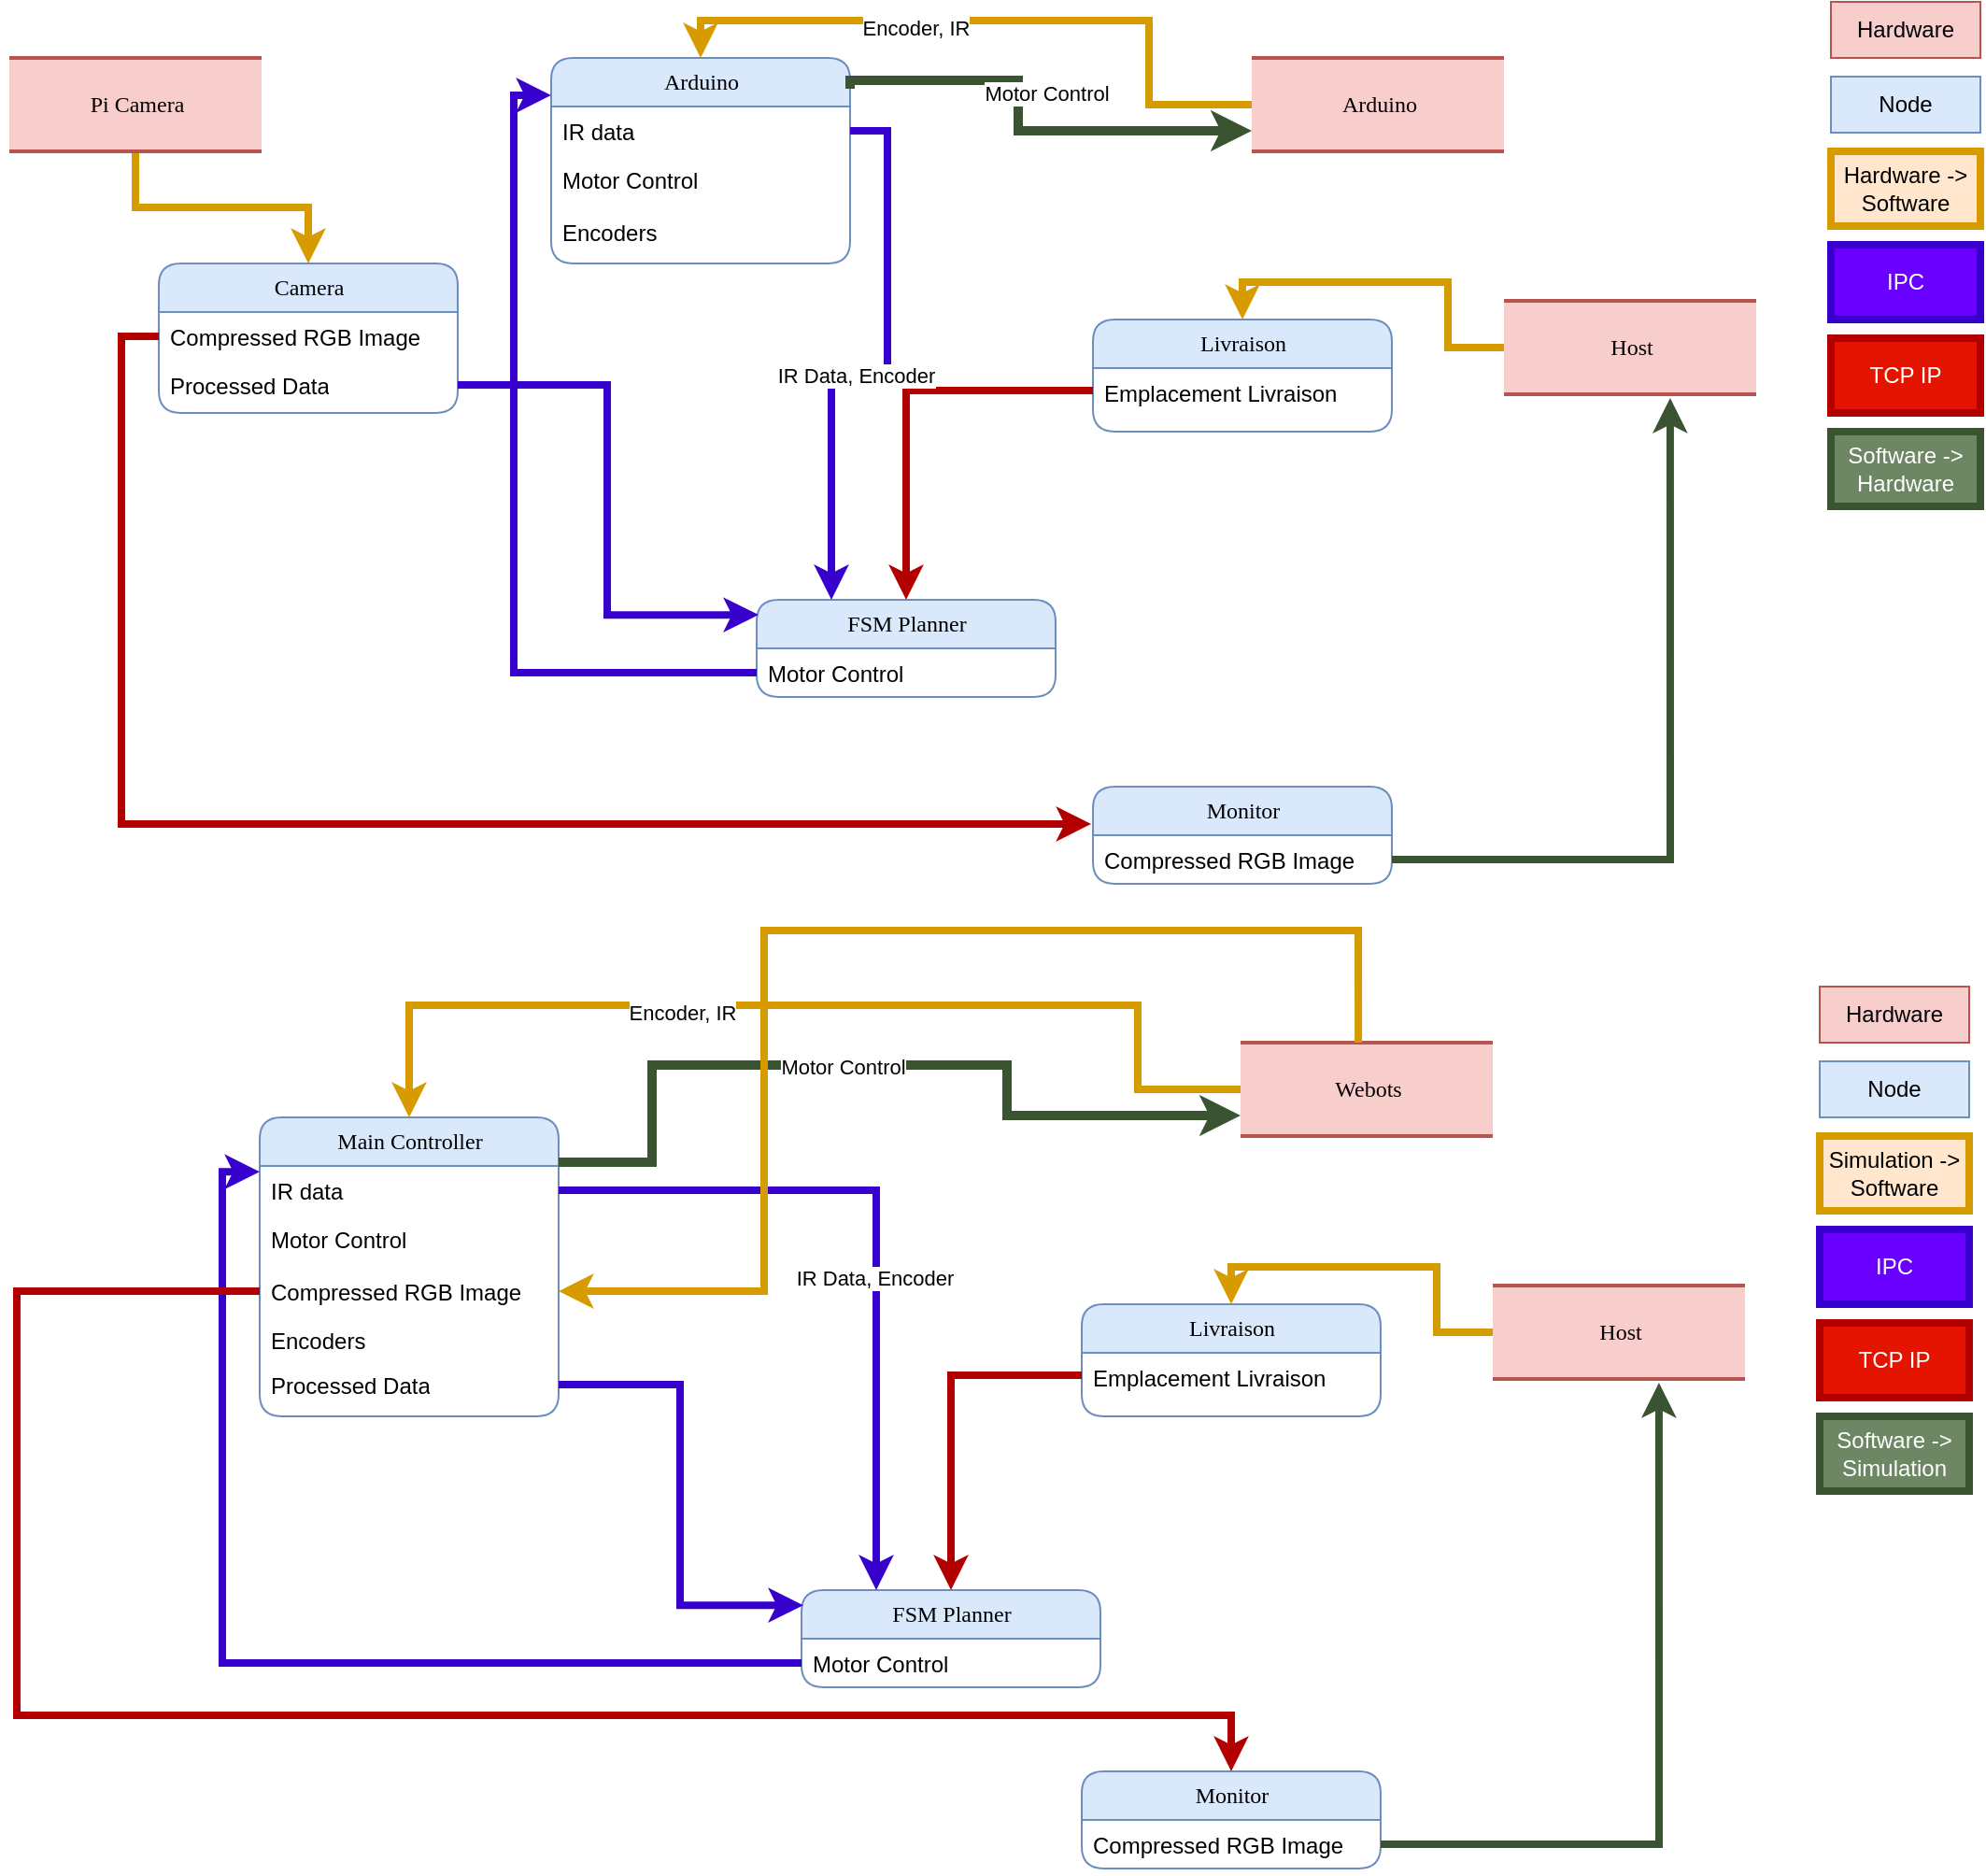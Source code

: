 <mxfile version="24.7.17">
  <diagram name="Page-1" id="b520641d-4fe3-3701-9064-5fc419738815">
    <mxGraphModel dx="1609" dy="929" grid="1" gridSize="10" guides="1" tooltips="1" connect="1" arrows="1" fold="1" page="1" pageScale="1" pageWidth="1100" pageHeight="850" background="none" math="0" shadow="0">
      <root>
        <mxCell id="0" />
        <mxCell id="1" parent="0" />
        <mxCell id="21ea969265ad0168-18" value="Camera" style="swimlane;html=1;fontStyle=0;childLayout=stackLayout;horizontal=1;startSize=26;fillColor=#dae8fc;horizontalStack=0;resizeParent=1;resizeLast=0;collapsible=1;marginBottom=0;swimlaneFillColor=#ffffff;align=center;rounded=1;shadow=0;comic=0;labelBackgroundColor=none;strokeWidth=1;fontFamily=Verdana;fontSize=12;strokeColor=#6c8ebf;" parent="1" vertex="1">
          <mxGeometry x="110" y="150" width="160" height="80" as="geometry" />
        </mxCell>
        <mxCell id="21ea969265ad0168-19" value="Compressed RGB Image" style="text;html=1;strokeColor=none;fillColor=none;spacingLeft=4;spacingRight=4;whiteSpace=wrap;overflow=hidden;rotatable=0;points=[[0,0.5],[1,0.5]];portConstraint=eastwest;" parent="21ea969265ad0168-18" vertex="1">
          <mxGeometry y="26" width="160" height="26" as="geometry" />
        </mxCell>
        <mxCell id="21ea969265ad0168-20" value="Processed Data" style="text;html=1;strokeColor=none;fillColor=none;spacingLeft=4;spacingRight=4;whiteSpace=wrap;overflow=hidden;rotatable=0;points=[[0,0.5],[1,0.5]];portConstraint=eastwest;" parent="21ea969265ad0168-18" vertex="1">
          <mxGeometry y="52" width="160" height="26" as="geometry" />
        </mxCell>
        <mxCell id="xQ2Ws-LIwKOXXfK9XPwc-2" value="Arduino" style="swimlane;html=1;fontStyle=0;childLayout=stackLayout;horizontal=1;startSize=26;fillColor=#dae8fc;horizontalStack=0;resizeParent=1;resizeLast=0;collapsible=1;marginBottom=0;swimlaneFillColor=#ffffff;align=center;rounded=1;shadow=0;comic=0;labelBackgroundColor=none;strokeWidth=1;fontFamily=Verdana;fontSize=12;strokeColor=#6c8ebf;" parent="1" vertex="1">
          <mxGeometry x="320" y="40" width="160" height="110" as="geometry" />
        </mxCell>
        <mxCell id="xQ2Ws-LIwKOXXfK9XPwc-3" value="IR data" style="text;html=1;strokeColor=none;fillColor=none;spacingLeft=4;spacingRight=4;whiteSpace=wrap;overflow=hidden;rotatable=0;points=[[0,0.5],[1,0.5]];portConstraint=eastwest;" parent="xQ2Ws-LIwKOXXfK9XPwc-2" vertex="1">
          <mxGeometry y="26" width="160" height="26" as="geometry" />
        </mxCell>
        <mxCell id="xQ2Ws-LIwKOXXfK9XPwc-4" value="Motor Control" style="text;html=1;strokeColor=none;fillColor=none;spacingLeft=4;spacingRight=4;whiteSpace=wrap;overflow=hidden;rotatable=0;points=[[0,0.5],[1,0.5]];portConstraint=eastwest;" parent="xQ2Ws-LIwKOXXfK9XPwc-2" vertex="1">
          <mxGeometry y="52" width="160" height="28" as="geometry" />
        </mxCell>
        <mxCell id="xQ2Ws-LIwKOXXfK9XPwc-54" value="Encoders" style="text;html=1;strokeColor=none;fillColor=none;spacingLeft=4;spacingRight=4;whiteSpace=wrap;overflow=hidden;rotatable=0;points=[[0,0.5],[1,0.5]];portConstraint=eastwest;" parent="xQ2Ws-LIwKOXXfK9XPwc-2" vertex="1">
          <mxGeometry y="80" width="160" height="30" as="geometry" />
        </mxCell>
        <mxCell id="xQ2Ws-LIwKOXXfK9XPwc-6" value="" style="edgeStyle=orthogonalEdgeStyle;rounded=0;orthogonalLoop=1;jettySize=auto;html=1;entryX=0.5;entryY=0;entryDx=0;entryDy=0;fillColor=#ffe6cc;strokeColor=#d79b00;strokeWidth=4;" parent="1" source="xQ2Ws-LIwKOXXfK9XPwc-5" target="21ea969265ad0168-18" edge="1">
          <mxGeometry relative="1" as="geometry" />
        </mxCell>
        <mxCell id="xQ2Ws-LIwKOXXfK9XPwc-5" value="Pi Camera" style="html=1;rounded=0;shadow=0;comic=0;labelBackgroundColor=none;strokeWidth=2;fontFamily=Verdana;fontSize=12;align=center;shape=mxgraph.ios7ui.horLines;fillColor=#f8cecc;strokeColor=#b85450;" parent="1" vertex="1">
          <mxGeometry x="30" y="40" width="135" height="50" as="geometry" />
        </mxCell>
        <mxCell id="xQ2Ws-LIwKOXXfK9XPwc-9" style="edgeStyle=orthogonalEdgeStyle;rounded=0;orthogonalLoop=1;jettySize=auto;html=1;entryX=0.5;entryY=0;entryDx=0;entryDy=0;fillColor=#ffe6cc;strokeColor=#d79b00;strokeWidth=4;" parent="1" source="xQ2Ws-LIwKOXXfK9XPwc-8" target="xQ2Ws-LIwKOXXfK9XPwc-2" edge="1">
          <mxGeometry relative="1" as="geometry">
            <Array as="points">
              <mxPoint x="640" y="65" />
              <mxPoint x="640" y="20" />
              <mxPoint x="400" y="20" />
            </Array>
          </mxGeometry>
        </mxCell>
        <mxCell id="xQ2Ws-LIwKOXXfK9XPwc-12" value="Encoder, IR" style="edgeLabel;html=1;align=center;verticalAlign=middle;resizable=0;points=[];" parent="xQ2Ws-LIwKOXXfK9XPwc-9" vertex="1" connectable="0">
          <mxGeometry x="0.257" y="4" relative="1" as="geometry">
            <mxPoint x="1" as="offset" />
          </mxGeometry>
        </mxCell>
        <mxCell id="xQ2Ws-LIwKOXXfK9XPwc-8" value="Arduino" style="html=1;rounded=0;shadow=0;comic=0;labelBackgroundColor=none;strokeWidth=2;fontFamily=Verdana;fontSize=12;align=center;shape=mxgraph.ios7ui.horLines;fillColor=#f8cecc;strokeColor=#b85450;" parent="1" vertex="1">
          <mxGeometry x="695" y="40" width="135" height="50" as="geometry" />
        </mxCell>
        <mxCell id="xQ2Ws-LIwKOXXfK9XPwc-10" style="edgeStyle=orthogonalEdgeStyle;rounded=0;orthogonalLoop=1;jettySize=auto;html=1;entryX=0;entryY=0.78;entryDx=0;entryDy=0;entryPerimeter=0;fillColor=#6d8764;strokeColor=#3A5431;strokeWidth=5;exitX=1;exitY=0.15;exitDx=0;exitDy=0;exitPerimeter=0;" parent="1" source="xQ2Ws-LIwKOXXfK9XPwc-2" target="xQ2Ws-LIwKOXXfK9XPwc-8" edge="1">
          <mxGeometry relative="1" as="geometry">
            <Array as="points">
              <mxPoint x="570" y="52" />
              <mxPoint x="570" y="79" />
            </Array>
          </mxGeometry>
        </mxCell>
        <mxCell id="xQ2Ws-LIwKOXXfK9XPwc-11" value="Motor Control" style="edgeLabel;html=1;align=center;verticalAlign=middle;resizable=0;points=[];" parent="xQ2Ws-LIwKOXXfK9XPwc-10" vertex="1" connectable="0">
          <mxGeometry x="-0.165" y="-3" relative="1" as="geometry">
            <mxPoint x="18" y="-2" as="offset" />
          </mxGeometry>
        </mxCell>
        <mxCell id="xQ2Ws-LIwKOXXfK9XPwc-34" style="edgeStyle=orthogonalEdgeStyle;rounded=0;orthogonalLoop=1;jettySize=auto;html=1;entryX=0.5;entryY=0;entryDx=0;entryDy=0;fillColor=#ffe6cc;strokeColor=#d79b00;strokeWidth=4;" parent="1" source="xQ2Ws-LIwKOXXfK9XPwc-13" target="xQ2Ws-LIwKOXXfK9XPwc-31" edge="1">
          <mxGeometry relative="1" as="geometry" />
        </mxCell>
        <mxCell id="xQ2Ws-LIwKOXXfK9XPwc-13" value="Host" style="html=1;rounded=0;shadow=0;comic=0;labelBackgroundColor=none;strokeWidth=2;fontFamily=Verdana;fontSize=12;align=center;shape=mxgraph.ios7ui.horLines;fillColor=#f8cecc;strokeColor=#b85450;" parent="1" vertex="1">
          <mxGeometry x="830" y="170" width="135" height="50" as="geometry" />
        </mxCell>
        <mxCell id="xQ2Ws-LIwKOXXfK9XPwc-14" value="FSM Planner" style="swimlane;html=1;fontStyle=0;childLayout=stackLayout;horizontal=1;startSize=26;fillColor=#dae8fc;horizontalStack=0;resizeParent=1;resizeLast=0;collapsible=1;marginBottom=0;swimlaneFillColor=#ffffff;align=center;rounded=1;shadow=0;comic=0;labelBackgroundColor=none;strokeWidth=1;fontFamily=Verdana;fontSize=12;strokeColor=#6c8ebf;" parent="1" vertex="1">
          <mxGeometry x="430" y="330" width="160" height="52" as="geometry" />
        </mxCell>
        <mxCell id="xQ2Ws-LIwKOXXfK9XPwc-15" value="Motor Control" style="text;html=1;strokeColor=none;fillColor=none;spacingLeft=4;spacingRight=4;whiteSpace=wrap;overflow=hidden;rotatable=0;points=[[0,0.5],[1,0.5]];portConstraint=eastwest;" parent="xQ2Ws-LIwKOXXfK9XPwc-14" vertex="1">
          <mxGeometry y="26" width="160" height="26" as="geometry" />
        </mxCell>
        <mxCell id="xQ2Ws-LIwKOXXfK9XPwc-31" value="Livraison" style="swimlane;html=1;fontStyle=0;childLayout=stackLayout;horizontal=1;startSize=26;fillColor=#dae8fc;horizontalStack=0;resizeParent=1;resizeLast=0;collapsible=1;marginBottom=0;swimlaneFillColor=#ffffff;align=center;rounded=1;shadow=0;comic=0;labelBackgroundColor=none;strokeWidth=1;fontFamily=Verdana;fontSize=12;strokeColor=#6c8ebf;" parent="1" vertex="1">
          <mxGeometry x="610" y="180" width="160" height="60" as="geometry" />
        </mxCell>
        <mxCell id="xQ2Ws-LIwKOXXfK9XPwc-32" value="Emplacement Livraison" style="text;html=1;strokeColor=none;fillColor=none;spacingLeft=4;spacingRight=4;whiteSpace=wrap;overflow=hidden;rotatable=0;points=[[0,0.5],[1,0.5]];portConstraint=eastwest;" parent="xQ2Ws-LIwKOXXfK9XPwc-31" vertex="1">
          <mxGeometry y="26" width="160" height="24" as="geometry" />
        </mxCell>
        <mxCell id="xQ2Ws-LIwKOXXfK9XPwc-36" style="edgeStyle=orthogonalEdgeStyle;rounded=0;orthogonalLoop=1;jettySize=auto;html=1;fillColor=#e51400;strokeColor=#B20000;endSize=6;strokeWidth=4;" parent="1" source="xQ2Ws-LIwKOXXfK9XPwc-32" target="xQ2Ws-LIwKOXXfK9XPwc-14" edge="1">
          <mxGeometry relative="1" as="geometry" />
        </mxCell>
        <mxCell id="xQ2Ws-LIwKOXXfK9XPwc-38" style="edgeStyle=orthogonalEdgeStyle;rounded=0;orthogonalLoop=1;jettySize=auto;html=1;entryX=0.006;entryY=0.155;entryDx=0;entryDy=0;entryPerimeter=0;fillColor=#6a00ff;strokeColor=#3700CC;strokeWidth=4;" parent="1" source="21ea969265ad0168-20" target="xQ2Ws-LIwKOXXfK9XPwc-14" edge="1">
          <mxGeometry relative="1" as="geometry" />
        </mxCell>
        <mxCell id="xQ2Ws-LIwKOXXfK9XPwc-39" style="edgeStyle=orthogonalEdgeStyle;rounded=0;orthogonalLoop=1;jettySize=auto;html=1;entryX=0.25;entryY=0;entryDx=0;entryDy=0;fillColor=#6a00ff;strokeColor=#3700CC;strokeWidth=4;" parent="1" source="xQ2Ws-LIwKOXXfK9XPwc-3" target="xQ2Ws-LIwKOXXfK9XPwc-14" edge="1">
          <mxGeometry relative="1" as="geometry" />
        </mxCell>
        <mxCell id="xQ2Ws-LIwKOXXfK9XPwc-40" value="IR Data, Encoder" style="edgeLabel;html=1;align=center;verticalAlign=middle;resizable=0;points=[];" parent="xQ2Ws-LIwKOXXfK9XPwc-39" vertex="1" connectable="0">
          <mxGeometry x="0.127" y="-1" relative="1" as="geometry">
            <mxPoint as="offset" />
          </mxGeometry>
        </mxCell>
        <mxCell id="xQ2Ws-LIwKOXXfK9XPwc-45" style="edgeStyle=orthogonalEdgeStyle;rounded=0;orthogonalLoop=1;jettySize=auto;html=1;entryX=0;entryY=0.182;entryDx=0;entryDy=0;fillColor=#6a00ff;strokeColor=#3700CC;strokeWidth=4;entryPerimeter=0;" parent="1" source="xQ2Ws-LIwKOXXfK9XPwc-15" target="xQ2Ws-LIwKOXXfK9XPwc-2" edge="1">
          <mxGeometry relative="1" as="geometry">
            <mxPoint x="360" y="450" as="targetPoint" />
          </mxGeometry>
        </mxCell>
        <mxCell id="xQ2Ws-LIwKOXXfK9XPwc-46" style="edgeStyle=orthogonalEdgeStyle;rounded=0;orthogonalLoop=1;jettySize=auto;html=1;entryX=1;entryY=0.25;entryDx=0;entryDy=0;fillColor=#e51400;strokeColor=#B20000;endSize=6;strokeWidth=4;" parent="1" target="xQ2Ws-LIwKOXXfK9XPwc-43" edge="1">
          <mxGeometry relative="1" as="geometry">
            <mxPoint x="627.5" y="408" as="sourcePoint" />
          </mxGeometry>
        </mxCell>
        <mxCell id="xQ2Ws-LIwKOXXfK9XPwc-48" value="Hardware" style="whiteSpace=wrap;html=1;fillColor=#f8cecc;strokeColor=#b85450;" parent="1" vertex="1">
          <mxGeometry x="1005" y="10" width="80" height="30" as="geometry" />
        </mxCell>
        <mxCell id="xQ2Ws-LIwKOXXfK9XPwc-49" value="Node" style="whiteSpace=wrap;html=1;fillColor=#dae8fc;strokeColor=#6c8ebf;" parent="1" vertex="1">
          <mxGeometry x="1005" y="50" width="80" height="30" as="geometry" />
        </mxCell>
        <mxCell id="xQ2Ws-LIwKOXXfK9XPwc-50" value="Hardware -&amp;gt; Software" style="whiteSpace=wrap;html=1;fillColor=#ffe6cc;strokeColor=#d79b00;strokeWidth=4;" parent="1" vertex="1">
          <mxGeometry x="1005" y="90" width="80" height="40" as="geometry" />
        </mxCell>
        <mxCell id="xQ2Ws-LIwKOXXfK9XPwc-51" value="IPC" style="whiteSpace=wrap;html=1;fillColor=#6a00ff;strokeColor=#3700CC;strokeWidth=4;fontColor=#ffffff;" parent="1" vertex="1">
          <mxGeometry x="1005" y="140" width="80" height="40" as="geometry" />
        </mxCell>
        <mxCell id="xQ2Ws-LIwKOXXfK9XPwc-52" value="TCP IP" style="whiteSpace=wrap;html=1;fillColor=#e51400;strokeColor=#B20000;strokeWidth=4;fontColor=#ffffff;" parent="1" vertex="1">
          <mxGeometry x="1005" y="190" width="80" height="40" as="geometry" />
        </mxCell>
        <mxCell id="xQ2Ws-LIwKOXXfK9XPwc-53" value="Software -&amp;gt; Hardware" style="whiteSpace=wrap;html=1;fillColor=#6d8764;strokeColor=#3A5431;strokeWidth=4;fontColor=#ffffff;" parent="1" vertex="1">
          <mxGeometry x="1005" y="240" width="80" height="40" as="geometry" />
        </mxCell>
        <mxCell id="avrPTktZGKtekzQquFCX-1" value="Monitor" style="swimlane;html=1;fontStyle=0;childLayout=stackLayout;horizontal=1;startSize=26;fillColor=#dae8fc;horizontalStack=0;resizeParent=1;resizeLast=0;collapsible=1;marginBottom=0;swimlaneFillColor=#ffffff;align=center;rounded=1;shadow=0;comic=0;labelBackgroundColor=none;strokeWidth=1;fontFamily=Verdana;fontSize=12;strokeColor=#6c8ebf;" vertex="1" parent="1">
          <mxGeometry x="610" y="430" width="160" height="52" as="geometry" />
        </mxCell>
        <mxCell id="avrPTktZGKtekzQquFCX-2" value="Compressed RGB Image" style="text;html=1;strokeColor=none;fillColor=none;spacingLeft=4;spacingRight=4;whiteSpace=wrap;overflow=hidden;rotatable=0;points=[[0,0.5],[1,0.5]];portConstraint=eastwest;" vertex="1" parent="avrPTktZGKtekzQquFCX-1">
          <mxGeometry y="26" width="160" height="26" as="geometry" />
        </mxCell>
        <mxCell id="avrPTktZGKtekzQquFCX-3" style="edgeStyle=orthogonalEdgeStyle;rounded=0;orthogonalLoop=1;jettySize=auto;html=1;entryX=0.659;entryY=1.04;entryDx=0;entryDy=0;fillColor=#6d8764;strokeColor=#3A5431;strokeWidth=4;exitX=1;exitY=0.75;exitDx=0;exitDy=0;entryPerimeter=0;" edge="1" parent="1" source="avrPTktZGKtekzQquFCX-1" target="xQ2Ws-LIwKOXXfK9XPwc-13">
          <mxGeometry relative="1" as="geometry">
            <mxPoint x="840" y="205" as="sourcePoint" />
            <mxPoint x="700" y="190" as="targetPoint" />
          </mxGeometry>
        </mxCell>
        <mxCell id="avrPTktZGKtekzQquFCX-4" style="edgeStyle=orthogonalEdgeStyle;rounded=0;orthogonalLoop=1;jettySize=auto;html=1;fillColor=#e51400;strokeColor=#B20000;endSize=6;strokeWidth=4;exitX=0;exitY=0.5;exitDx=0;exitDy=0;entryX=-0.006;entryY=0.385;entryDx=0;entryDy=0;entryPerimeter=0;" edge="1" parent="1" source="21ea969265ad0168-19" target="avrPTktZGKtekzQquFCX-1">
          <mxGeometry relative="1" as="geometry">
            <mxPoint x="620" y="228" as="sourcePoint" />
            <mxPoint x="520" y="320" as="targetPoint" />
          </mxGeometry>
        </mxCell>
        <mxCell id="avrPTktZGKtekzQquFCX-8" value="Main Controller" style="swimlane;html=1;fontStyle=0;childLayout=stackLayout;horizontal=1;startSize=26;fillColor=#dae8fc;horizontalStack=0;resizeParent=1;resizeLast=0;collapsible=1;marginBottom=0;swimlaneFillColor=#ffffff;align=center;rounded=1;shadow=0;comic=0;labelBackgroundColor=none;strokeWidth=1;fontFamily=Verdana;fontSize=12;strokeColor=#6c8ebf;" vertex="1" parent="1">
          <mxGeometry x="164" y="607" width="160" height="160" as="geometry" />
        </mxCell>
        <mxCell id="avrPTktZGKtekzQquFCX-9" value="IR data" style="text;html=1;strokeColor=none;fillColor=none;spacingLeft=4;spacingRight=4;whiteSpace=wrap;overflow=hidden;rotatable=0;points=[[0,0.5],[1,0.5]];portConstraint=eastwest;" vertex="1" parent="avrPTktZGKtekzQquFCX-8">
          <mxGeometry y="26" width="160" height="26" as="geometry" />
        </mxCell>
        <mxCell id="avrPTktZGKtekzQquFCX-10" value="Motor Control" style="text;html=1;strokeColor=none;fillColor=none;spacingLeft=4;spacingRight=4;whiteSpace=wrap;overflow=hidden;rotatable=0;points=[[0,0.5],[1,0.5]];portConstraint=eastwest;" vertex="1" parent="avrPTktZGKtekzQquFCX-8">
          <mxGeometry y="52" width="160" height="28" as="geometry" />
        </mxCell>
        <mxCell id="avrPTktZGKtekzQquFCX-6" value="Compressed RGB Image" style="text;html=1;strokeColor=none;fillColor=none;spacingLeft=4;spacingRight=4;whiteSpace=wrap;overflow=hidden;rotatable=0;points=[[0,0.5],[1,0.5]];portConstraint=eastwest;" vertex="1" parent="avrPTktZGKtekzQquFCX-8">
          <mxGeometry y="80" width="160" height="26" as="geometry" />
        </mxCell>
        <mxCell id="avrPTktZGKtekzQquFCX-11" value="Encoders" style="text;html=1;strokeColor=none;fillColor=none;spacingLeft=4;spacingRight=4;whiteSpace=wrap;overflow=hidden;rotatable=0;points=[[0,0.5],[1,0.5]];portConstraint=eastwest;" vertex="1" parent="avrPTktZGKtekzQquFCX-8">
          <mxGeometry y="106" width="160" height="24" as="geometry" />
        </mxCell>
        <mxCell id="avrPTktZGKtekzQquFCX-7" value="Processed Data" style="text;html=1;strokeColor=none;fillColor=none;spacingLeft=4;spacingRight=4;whiteSpace=wrap;overflow=hidden;rotatable=0;points=[[0,0.5],[1,0.5]];portConstraint=eastwest;" vertex="1" parent="avrPTktZGKtekzQquFCX-8">
          <mxGeometry y="130" width="160" height="26" as="geometry" />
        </mxCell>
        <mxCell id="avrPTktZGKtekzQquFCX-14" style="edgeStyle=orthogonalEdgeStyle;rounded=0;orthogonalLoop=1;jettySize=auto;html=1;entryX=0.5;entryY=0;entryDx=0;entryDy=0;fillColor=#ffe6cc;strokeColor=#d79b00;strokeWidth=4;" edge="1" parent="1" source="avrPTktZGKtekzQquFCX-16" target="avrPTktZGKtekzQquFCX-8">
          <mxGeometry relative="1" as="geometry">
            <Array as="points">
              <mxPoint x="634" y="592" />
              <mxPoint x="634" y="547" />
              <mxPoint x="244" y="547" />
            </Array>
          </mxGeometry>
        </mxCell>
        <mxCell id="avrPTktZGKtekzQquFCX-15" value="Encoder, IR" style="edgeLabel;html=1;align=center;verticalAlign=middle;resizable=0;points=[];" vertex="1" connectable="0" parent="avrPTktZGKtekzQquFCX-14">
          <mxGeometry x="0.257" y="4" relative="1" as="geometry">
            <mxPoint x="1" as="offset" />
          </mxGeometry>
        </mxCell>
        <mxCell id="avrPTktZGKtekzQquFCX-16" value="Webots" style="html=1;rounded=0;shadow=0;comic=0;labelBackgroundColor=none;strokeWidth=2;fontFamily=Verdana;fontSize=12;align=center;shape=mxgraph.ios7ui.horLines;fillColor=#f8cecc;strokeColor=#b85450;" vertex="1" parent="1">
          <mxGeometry x="689" y="567" width="135" height="50" as="geometry" />
        </mxCell>
        <mxCell id="avrPTktZGKtekzQquFCX-17" style="edgeStyle=orthogonalEdgeStyle;rounded=0;orthogonalLoop=1;jettySize=auto;html=1;entryX=0;entryY=0.78;entryDx=0;entryDy=0;entryPerimeter=0;fillColor=#6d8764;strokeColor=#3A5431;strokeWidth=5;exitX=1;exitY=0.15;exitDx=0;exitDy=0;exitPerimeter=0;" edge="1" parent="1" source="avrPTktZGKtekzQquFCX-8" target="avrPTktZGKtekzQquFCX-16">
          <mxGeometry relative="1" as="geometry">
            <Array as="points">
              <mxPoint x="374" y="631" />
              <mxPoint x="374" y="579" />
              <mxPoint x="564" y="579" />
              <mxPoint x="564" y="606" />
            </Array>
          </mxGeometry>
        </mxCell>
        <mxCell id="avrPTktZGKtekzQquFCX-18" value="Motor Control" style="edgeLabel;html=1;align=center;verticalAlign=middle;resizable=0;points=[];" vertex="1" connectable="0" parent="avrPTktZGKtekzQquFCX-17">
          <mxGeometry x="-0.165" y="-3" relative="1" as="geometry">
            <mxPoint x="18" y="-2" as="offset" />
          </mxGeometry>
        </mxCell>
        <mxCell id="avrPTktZGKtekzQquFCX-19" style="edgeStyle=orthogonalEdgeStyle;rounded=0;orthogonalLoop=1;jettySize=auto;html=1;entryX=0.5;entryY=0;entryDx=0;entryDy=0;fillColor=#ffe6cc;strokeColor=#d79b00;strokeWidth=4;" edge="1" parent="1" source="avrPTktZGKtekzQquFCX-20" target="avrPTktZGKtekzQquFCX-23">
          <mxGeometry relative="1" as="geometry" />
        </mxCell>
        <mxCell id="avrPTktZGKtekzQquFCX-20" value="Host" style="html=1;rounded=0;shadow=0;comic=0;labelBackgroundColor=none;strokeWidth=2;fontFamily=Verdana;fontSize=12;align=center;shape=mxgraph.ios7ui.horLines;fillColor=#f8cecc;strokeColor=#b85450;" vertex="1" parent="1">
          <mxGeometry x="824" y="697" width="135" height="50" as="geometry" />
        </mxCell>
        <mxCell id="avrPTktZGKtekzQquFCX-21" value="FSM Planner" style="swimlane;html=1;fontStyle=0;childLayout=stackLayout;horizontal=1;startSize=26;fillColor=#dae8fc;horizontalStack=0;resizeParent=1;resizeLast=0;collapsible=1;marginBottom=0;swimlaneFillColor=#ffffff;align=center;rounded=1;shadow=0;comic=0;labelBackgroundColor=none;strokeWidth=1;fontFamily=Verdana;fontSize=12;strokeColor=#6c8ebf;" vertex="1" parent="1">
          <mxGeometry x="454" y="860" width="160" height="52" as="geometry" />
        </mxCell>
        <mxCell id="avrPTktZGKtekzQquFCX-22" value="Motor Control" style="text;html=1;strokeColor=none;fillColor=none;spacingLeft=4;spacingRight=4;whiteSpace=wrap;overflow=hidden;rotatable=0;points=[[0,0.5],[1,0.5]];portConstraint=eastwest;" vertex="1" parent="avrPTktZGKtekzQquFCX-21">
          <mxGeometry y="26" width="160" height="26" as="geometry" />
        </mxCell>
        <mxCell id="avrPTktZGKtekzQquFCX-23" value="Livraison" style="swimlane;html=1;fontStyle=0;childLayout=stackLayout;horizontal=1;startSize=26;fillColor=#dae8fc;horizontalStack=0;resizeParent=1;resizeLast=0;collapsible=1;marginBottom=0;swimlaneFillColor=#ffffff;align=center;rounded=1;shadow=0;comic=0;labelBackgroundColor=none;strokeWidth=1;fontFamily=Verdana;fontSize=12;strokeColor=#6c8ebf;" vertex="1" parent="1">
          <mxGeometry x="604" y="707" width="160" height="60" as="geometry" />
        </mxCell>
        <mxCell id="avrPTktZGKtekzQquFCX-24" value="Emplacement Livraison" style="text;html=1;strokeColor=none;fillColor=none;spacingLeft=4;spacingRight=4;whiteSpace=wrap;overflow=hidden;rotatable=0;points=[[0,0.5],[1,0.5]];portConstraint=eastwest;" vertex="1" parent="avrPTktZGKtekzQquFCX-23">
          <mxGeometry y="26" width="160" height="24" as="geometry" />
        </mxCell>
        <mxCell id="avrPTktZGKtekzQquFCX-25" style="edgeStyle=orthogonalEdgeStyle;rounded=0;orthogonalLoop=1;jettySize=auto;html=1;fillColor=#e51400;strokeColor=#B20000;endSize=6;strokeWidth=4;" edge="1" parent="1" source="avrPTktZGKtekzQquFCX-24" target="avrPTktZGKtekzQquFCX-21">
          <mxGeometry relative="1" as="geometry" />
        </mxCell>
        <mxCell id="avrPTktZGKtekzQquFCX-26" style="edgeStyle=orthogonalEdgeStyle;rounded=0;orthogonalLoop=1;jettySize=auto;html=1;entryX=0.006;entryY=0.155;entryDx=0;entryDy=0;entryPerimeter=0;fillColor=#6a00ff;strokeColor=#3700CC;strokeWidth=4;" edge="1" parent="1" source="avrPTktZGKtekzQquFCX-7" target="avrPTktZGKtekzQquFCX-21">
          <mxGeometry relative="1" as="geometry" />
        </mxCell>
        <mxCell id="avrPTktZGKtekzQquFCX-27" style="edgeStyle=orthogonalEdgeStyle;rounded=0;orthogonalLoop=1;jettySize=auto;html=1;entryX=0.25;entryY=0;entryDx=0;entryDy=0;fillColor=#6a00ff;strokeColor=#3700CC;strokeWidth=4;" edge="1" parent="1" source="avrPTktZGKtekzQquFCX-9" target="avrPTktZGKtekzQquFCX-21">
          <mxGeometry relative="1" as="geometry" />
        </mxCell>
        <mxCell id="avrPTktZGKtekzQquFCX-28" value="IR Data, Encoder" style="edgeLabel;html=1;align=center;verticalAlign=middle;resizable=0;points=[];" vertex="1" connectable="0" parent="avrPTktZGKtekzQquFCX-27">
          <mxGeometry x="0.127" y="-1" relative="1" as="geometry">
            <mxPoint as="offset" />
          </mxGeometry>
        </mxCell>
        <mxCell id="avrPTktZGKtekzQquFCX-29" style="edgeStyle=orthogonalEdgeStyle;rounded=0;orthogonalLoop=1;jettySize=auto;html=1;entryX=0;entryY=0.182;entryDx=0;entryDy=0;fillColor=#6a00ff;strokeColor=#3700CC;strokeWidth=4;entryPerimeter=0;" edge="1" parent="1" source="avrPTktZGKtekzQquFCX-22" target="avrPTktZGKtekzQquFCX-8">
          <mxGeometry relative="1" as="geometry">
            <mxPoint x="354" y="977" as="targetPoint" />
          </mxGeometry>
        </mxCell>
        <mxCell id="avrPTktZGKtekzQquFCX-30" value="Hardware" style="whiteSpace=wrap;html=1;fillColor=#f8cecc;strokeColor=#b85450;" vertex="1" parent="1">
          <mxGeometry x="999" y="537" width="80" height="30" as="geometry" />
        </mxCell>
        <mxCell id="avrPTktZGKtekzQquFCX-31" value="Node" style="whiteSpace=wrap;html=1;fillColor=#dae8fc;strokeColor=#6c8ebf;" vertex="1" parent="1">
          <mxGeometry x="999" y="577" width="80" height="30" as="geometry" />
        </mxCell>
        <mxCell id="avrPTktZGKtekzQquFCX-32" value="Simulation -&amp;gt; Software" style="whiteSpace=wrap;html=1;fillColor=#ffe6cc;strokeColor=#d79b00;strokeWidth=4;" vertex="1" parent="1">
          <mxGeometry x="999" y="617" width="80" height="40" as="geometry" />
        </mxCell>
        <mxCell id="avrPTktZGKtekzQquFCX-33" value="IPC" style="whiteSpace=wrap;html=1;fillColor=#6a00ff;strokeColor=#3700CC;strokeWidth=4;fontColor=#ffffff;" vertex="1" parent="1">
          <mxGeometry x="999" y="667" width="80" height="40" as="geometry" />
        </mxCell>
        <mxCell id="avrPTktZGKtekzQquFCX-34" value="TCP IP" style="whiteSpace=wrap;html=1;fillColor=#e51400;strokeColor=#B20000;strokeWidth=4;fontColor=#ffffff;" vertex="1" parent="1">
          <mxGeometry x="999" y="717" width="80" height="40" as="geometry" />
        </mxCell>
        <mxCell id="avrPTktZGKtekzQquFCX-35" value="Software -&amp;gt; Simulation" style="whiteSpace=wrap;html=1;fillColor=#6d8764;strokeColor=#3A5431;strokeWidth=4;fontColor=#ffffff;" vertex="1" parent="1">
          <mxGeometry x="999" y="767" width="80" height="40" as="geometry" />
        </mxCell>
        <mxCell id="avrPTktZGKtekzQquFCX-36" value="Monitor" style="swimlane;html=1;fontStyle=0;childLayout=stackLayout;horizontal=1;startSize=26;fillColor=#dae8fc;horizontalStack=0;resizeParent=1;resizeLast=0;collapsible=1;marginBottom=0;swimlaneFillColor=#ffffff;align=center;rounded=1;shadow=0;comic=0;labelBackgroundColor=none;strokeWidth=1;fontFamily=Verdana;fontSize=12;strokeColor=#6c8ebf;" vertex="1" parent="1">
          <mxGeometry x="604" y="957" width="160" height="52" as="geometry" />
        </mxCell>
        <mxCell id="avrPTktZGKtekzQquFCX-37" value="Compressed RGB Image" style="text;html=1;strokeColor=none;fillColor=none;spacingLeft=4;spacingRight=4;whiteSpace=wrap;overflow=hidden;rotatable=0;points=[[0,0.5],[1,0.5]];portConstraint=eastwest;" vertex="1" parent="avrPTktZGKtekzQquFCX-36">
          <mxGeometry y="26" width="160" height="26" as="geometry" />
        </mxCell>
        <mxCell id="avrPTktZGKtekzQquFCX-38" style="edgeStyle=orthogonalEdgeStyle;rounded=0;orthogonalLoop=1;jettySize=auto;html=1;entryX=0.659;entryY=1.04;entryDx=0;entryDy=0;fillColor=#6d8764;strokeColor=#3A5431;strokeWidth=4;exitX=1;exitY=0.75;exitDx=0;exitDy=0;entryPerimeter=0;" edge="1" parent="1" source="avrPTktZGKtekzQquFCX-36" target="avrPTktZGKtekzQquFCX-20">
          <mxGeometry relative="1" as="geometry">
            <mxPoint x="834" y="732" as="sourcePoint" />
            <mxPoint x="694" y="717" as="targetPoint" />
          </mxGeometry>
        </mxCell>
        <mxCell id="avrPTktZGKtekzQquFCX-39" style="edgeStyle=orthogonalEdgeStyle;rounded=0;orthogonalLoop=1;jettySize=auto;html=1;fillColor=#e51400;strokeColor=#B20000;endSize=6;strokeWidth=4;exitX=0;exitY=0.5;exitDx=0;exitDy=0;entryX=0.5;entryY=0;entryDx=0;entryDy=0;" edge="1" parent="1" source="avrPTktZGKtekzQquFCX-6" target="avrPTktZGKtekzQquFCX-36">
          <mxGeometry relative="1" as="geometry">
            <mxPoint x="614" y="755" as="sourcePoint" />
            <mxPoint x="514" y="847" as="targetPoint" />
            <Array as="points">
              <mxPoint x="34" y="700" />
              <mxPoint x="34" y="927" />
              <mxPoint x="684" y="927" />
            </Array>
          </mxGeometry>
        </mxCell>
        <mxCell id="avrPTktZGKtekzQquFCX-40" style="edgeStyle=orthogonalEdgeStyle;rounded=0;orthogonalLoop=1;jettySize=auto;html=1;entryX=1;entryY=0.5;entryDx=0;entryDy=0;fillColor=#ffe6cc;strokeColor=#d79b00;strokeWidth=4;exitX=0.467;exitY=0;exitDx=0;exitDy=0;exitPerimeter=0;" edge="1" parent="1" source="avrPTktZGKtekzQquFCX-16" target="avrPTktZGKtekzQquFCX-6">
          <mxGeometry relative="1" as="geometry">
            <Array as="points">
              <mxPoint x="752" y="507" />
              <mxPoint x="434" y="507" />
              <mxPoint x="434" y="700" />
            </Array>
            <mxPoint x="699" y="602" as="sourcePoint" />
            <mxPoint x="254" y="617" as="targetPoint" />
          </mxGeometry>
        </mxCell>
      </root>
    </mxGraphModel>
  </diagram>
</mxfile>

